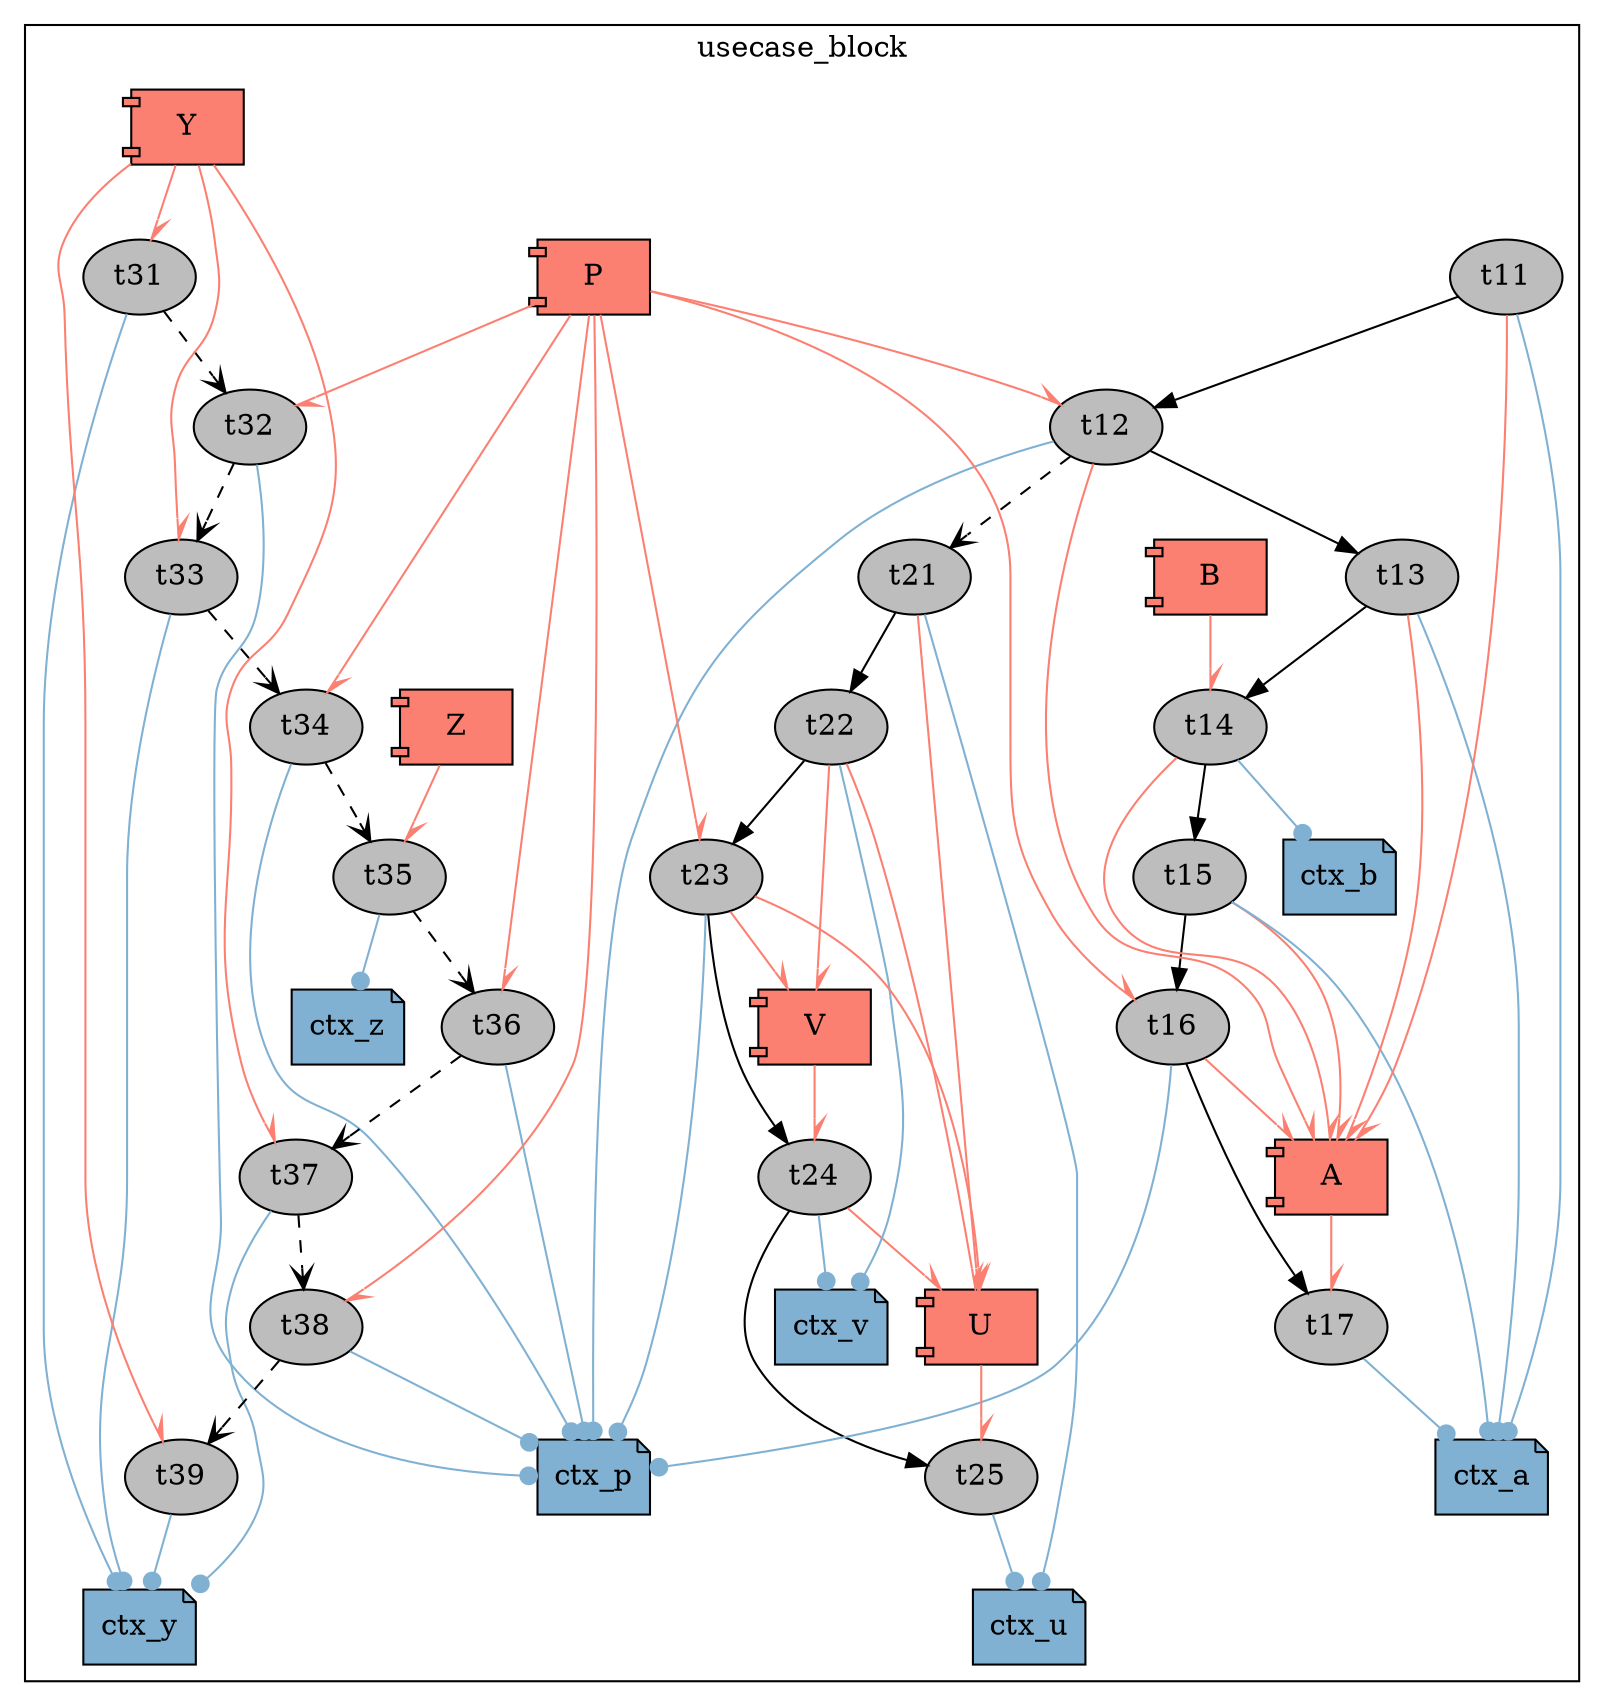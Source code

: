 digraph g {
subgraph cluster0 {
  label="usecase_block";  t35 [style=filled, colorscheme=greys9, fillcolor=4,wcet=10,bcet=5];
  t32 [style=filled, colorscheme=greys9, fillcolor=4,wcet=10,bcet=5];
  t24 [style=filled, colorscheme=greys9, fillcolor=4,wcet=10,bcet=5];
  t15 [style=filled, colorscheme=greys9, fillcolor=4,wcet=10,bcet=5];
  t22 [style=filled, colorscheme=greys9, fillcolor=4,wcet=10,bcet=5];
  t34 [style=filled, colorscheme=greys9, fillcolor=4,wcet=10,bcet=5];
  t23 [style=filled, colorscheme=greys9, fillcolor=4,wcet=10,bcet=5];
  t13 [style=filled, colorscheme=greys9, fillcolor=4,wcet=10,bcet=5];
  t14 [style=filled, colorscheme=greys9, fillcolor=4,wcet=10,bcet=5];
  t25 [style=filled, colorscheme=greys9, fillcolor=4,wcet=10,bcet=5];
  t31 [style=filled, colorscheme=greys9, fillcolor=4,wcet=10,bcet=5];
  t21 [style=filled, colorscheme=greys9, fillcolor=4,wcet=10,bcet=5];
  t11 [style=filled, colorscheme=greys9, fillcolor=4,wcet=10,bcet=5];
  t37 [style=filled, colorscheme=greys9, fillcolor=4,wcet=10,bcet=5];
  t16 [style=filled, colorscheme=greys9, fillcolor=4,wcet=10,bcet=5];
  t33 [style=filled, colorscheme=greys9, fillcolor=4,wcet=10,bcet=5];
  t39 [style=filled, colorscheme=greys9, fillcolor=4,wcet=10,bcet=5];
  t12 [style=filled, colorscheme=greys9, fillcolor=4,wcet=10,bcet=5];
  t38 [style=filled, colorscheme=greys9, fillcolor=4,wcet=10,bcet=5];
  t36 [style=filled, colorscheme=greys9, fillcolor=4,wcet=10,bcet=5];
  t17 [style=filled, colorscheme=greys9, fillcolor=4,wcet=10,bcet=5];
  A [shape=component, colorscheme=set36, fillcolor=4, style=filled];
  B [shape=component, colorscheme=set36, fillcolor=4, style=filled];
  U [shape=component, colorscheme=set36, fillcolor=4, style=filled];
  V [shape=component, colorscheme=set36, fillcolor=4, style=filled];
  Y [shape=component, colorscheme=set36, fillcolor=4, style=filled];
  Z [shape=component, colorscheme=set36, fillcolor=4, style=filled];
  P [shape=component, colorscheme=set36, fillcolor=4, style=filled];
  ctx_a [shape=note, colorscheme=set36, fillcolor=5, style=filled,priority=0];
  ctx_b [shape=note, colorscheme=set36, fillcolor=5, style=filled,priority=0];
  ctx_u [shape=note, colorscheme=set36, fillcolor=5, style=filled,priority=0];
  ctx_v [shape=note, colorscheme=set36, fillcolor=5, style=filled,priority=0];
  ctx_y [shape=note, colorscheme=set36, fillcolor=5, style=filled,priority=0];
  ctx_z [shape=note, colorscheme=set36, fillcolor=5, style=filled,priority=0];
  ctx_p [shape=note, colorscheme=set36, fillcolor=5, style=filled,priority=0];
  t11 -> t12 [];
  t12 -> t21 [style=dashed, arrowhead=open];
  t12 -> t13 [];
  t13 -> t14 [];
  t14 -> t15 [];
  t15 -> t16 [];
  t16 -> t17 [];
  t21 -> t22 [];
  t22 -> t23 [];
  t23 -> t24 [];
  t24 -> t25 [];
  t31 -> t32 [style=dashed, arrowhead=open];
  t32 -> t33 [style=dashed, arrowhead=open];
  t33 -> t34 [style=dashed, arrowhead=open];
  t34 -> t35 [style=dashed, arrowhead=open];
  t35 -> t36 [style=dashed, arrowhead=open];
  t36 -> t37 [style=dashed, arrowhead=open];
  t37 -> t38 [style=dashed, arrowhead=open];
  t38 -> t39 [style=dashed, arrowhead=open];
  t11 -> A [arrowhead=halfopen, colorscheme=set36, color=4];
  t12 -> A [arrowhead=halfopen, colorscheme=set36, color=4];
  P -> t12 [arrowhead=halfopen, colorscheme=set36, color=4];
  t13 -> A [arrowhead=halfopen, colorscheme=set36, color=4];
  t14 -> A [arrowhead=halfopen, colorscheme=set36, color=4];
  B -> t14 [arrowhead=halfopen, colorscheme=set36, color=4];
  t15 -> A [arrowhead=halfopen, colorscheme=set36, color=4];
  t16 -> A [arrowhead=halfopen, colorscheme=set36, color=4];
  P -> t16 [arrowhead=halfopen, colorscheme=set36, color=4];
  t21 -> U [arrowhead=halfopen, colorscheme=set36, color=4];
  t22 -> U [arrowhead=halfopen, colorscheme=set36, color=4];
  t22 -> V [arrowhead=halfopen, colorscheme=set36, color=4];
  t23 -> U [arrowhead=halfopen, colorscheme=set36, color=4];
  t23 -> V [arrowhead=halfopen, colorscheme=set36, color=4];
  P -> t23 [arrowhead=halfopen, colorscheme=set36, color=4];
  t24 -> U [arrowhead=halfopen, colorscheme=set36, color=4];
  V -> t24 [arrowhead=halfopen, colorscheme=set36, color=4];
  A -> t17 [arrowhead=halfopen, colorscheme=set36, color=4];
  U -> t25 [arrowhead=halfopen, colorscheme=set36, color=4];
  Y -> t31 [arrowhead=halfopen, colorscheme=set36, color=4];
  Y -> t33 [arrowhead=halfopen, colorscheme=set36, color=4];
  Y -> t37 [arrowhead=halfopen, colorscheme=set36, color=4];
  Y -> t39 [arrowhead=halfopen, colorscheme=set36, color=4];
  Z -> t35 [arrowhead=halfopen, colorscheme=set36, color=4];
  P -> t32 [arrowhead=halfopen, colorscheme=set36, color=4];
  P -> t34 [arrowhead=halfopen, colorscheme=set36, color=4];
  P -> t36 [arrowhead=halfopen, colorscheme=set36, color=4];
  P -> t38 [arrowhead=halfopen, colorscheme=set36, color=4];
  t11 -> ctx_a [arrowhead=dot, colorscheme=set36, color=5];
  t12 -> ctx_p [arrowhead=dot, colorscheme=set36, color=5];
  t13 -> ctx_a [arrowhead=dot, colorscheme=set36, color=5];
  t14 -> ctx_b [arrowhead=dot, colorscheme=set36, color=5];
  t15 -> ctx_a [arrowhead=dot, colorscheme=set36, color=5];
  t16 -> ctx_p [arrowhead=dot, colorscheme=set36, color=5];
  t17 -> ctx_a [arrowhead=dot, colorscheme=set36, color=5];
  t21 -> ctx_u [arrowhead=dot, colorscheme=set36, color=5];
  t22 -> ctx_v [arrowhead=dot, colorscheme=set36, color=5];
  t23 -> ctx_p [arrowhead=dot, colorscheme=set36, color=5];
  t24 -> ctx_v [arrowhead=dot, colorscheme=set36, color=5];
  t25 -> ctx_u [arrowhead=dot, colorscheme=set36, color=5];
  t31 -> ctx_y [arrowhead=dot, colorscheme=set36, color=5];
  t32 -> ctx_p [arrowhead=dot, colorscheme=set36, color=5];
  t33 -> ctx_y [arrowhead=dot, colorscheme=set36, color=5];
  t34 -> ctx_p [arrowhead=dot, colorscheme=set36, color=5];
  t35 -> ctx_z [arrowhead=dot, colorscheme=set36, color=5];
  t36 -> ctx_p [arrowhead=dot, colorscheme=set36, color=5];
  t37 -> ctx_y [arrowhead=dot, colorscheme=set36, color=5];
  t38 -> ctx_p [arrowhead=dot, colorscheme=set36, color=5];
  t39 -> ctx_y [arrowhead=dot, colorscheme=set36, color=5];
}}